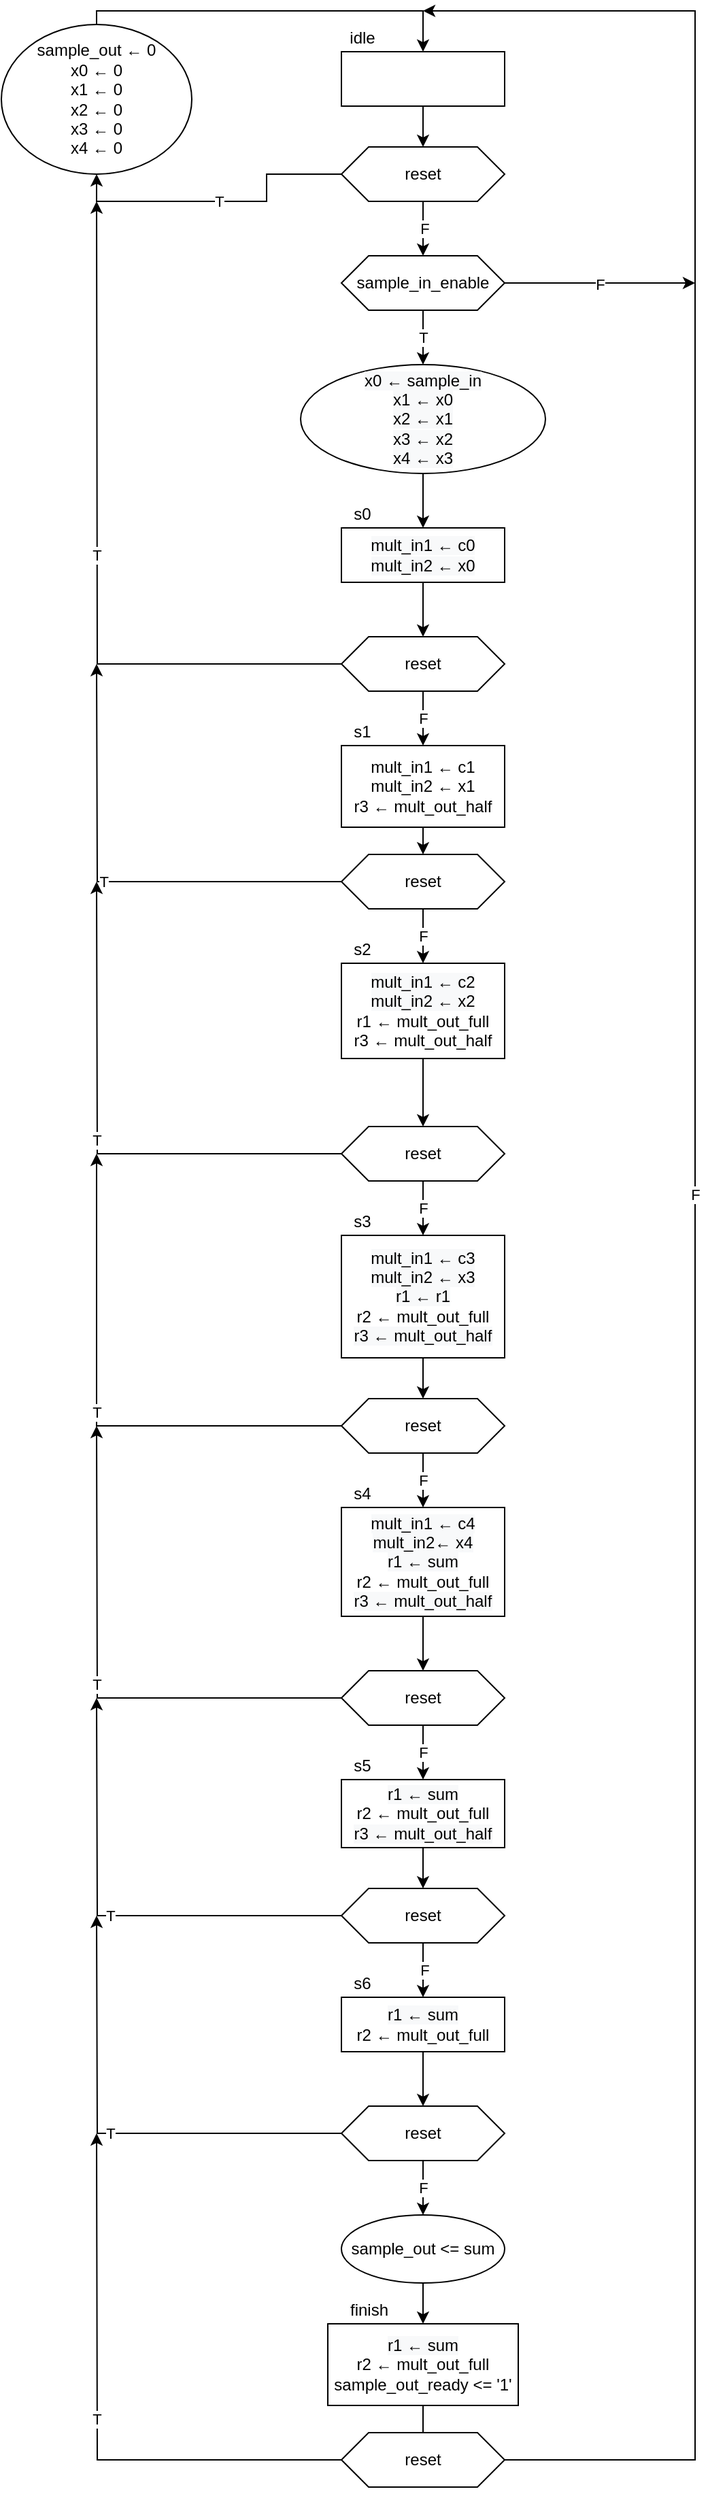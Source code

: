 <mxfile version="16.1.2" type="device"><diagram id="C5RBs43oDa-KdzZeNtuy" name="Page-1"><mxGraphModel dx="3716" dy="1217" grid="1" gridSize="10" guides="1" tooltips="1" connect="1" arrows="1" fold="1" page="1" pageScale="1" pageWidth="1654" pageHeight="1169" math="0" shadow="0"><root><mxCell id="WIyWlLk6GJQsqaUBKTNV-0"/><mxCell id="WIyWlLk6GJQsqaUBKTNV-1" parent="WIyWlLk6GJQsqaUBKTNV-0"/><mxCell id="pJY5-DwC3uZlJlkbY7Cq-50" style="edgeStyle=orthogonalEdgeStyle;rounded=0;orthogonalLoop=1;jettySize=auto;html=1;exitX=0.5;exitY=1;exitDx=0;exitDy=0;entryX=0.5;entryY=0;entryDx=0;entryDy=0;" edge="1" parent="WIyWlLk6GJQsqaUBKTNV-1" source="9WTobEG_m-w5HhCsHhog-1" target="tlkprm3KMDukkapEMZ9Q-0"><mxGeometry relative="1" as="geometry"/></mxCell><mxCell id="9WTobEG_m-w5HhCsHhog-1" value="" style="rounded=0;whiteSpace=wrap;html=1;" parent="WIyWlLk6GJQsqaUBKTNV-1" vertex="1"><mxGeometry x="80" y="50" width="120" height="40" as="geometry"/></mxCell><mxCell id="9WTobEG_m-w5HhCsHhog-2" value="idle" style="text;html=1;align=center;verticalAlign=middle;resizable=0;points=[];autosize=1;strokeColor=none;fillColor=none;" parent="WIyWlLk6GJQsqaUBKTNV-1" vertex="1"><mxGeometry x="80" y="30" width="30" height="20" as="geometry"/></mxCell><mxCell id="pJY5-DwC3uZlJlkbY7Cq-3" style="edgeStyle=orthogonalEdgeStyle;rounded=0;orthogonalLoop=1;jettySize=auto;html=1;exitX=0.5;exitY=1;exitDx=0;exitDy=0;entryX=0.5;entryY=0;entryDx=0;entryDy=0;" edge="1" parent="WIyWlLk6GJQsqaUBKTNV-1" source="9WTobEG_m-w5HhCsHhog-5" target="tlkprm3KMDukkapEMZ9Q-4"><mxGeometry relative="1" as="geometry"/></mxCell><mxCell id="9WTobEG_m-w5HhCsHhog-5" value="&lt;span style=&quot;color: rgb(0 , 0 , 0) ; font-family: &amp;#34;helvetica&amp;#34; ; font-size: 12px ; font-style: normal ; font-weight: 400 ; letter-spacing: normal ; text-align: center ; text-indent: 0px ; text-transform: none ; word-spacing: 0px ; background-color: rgb(248 , 249 , 250) ; display: inline ; float: none&quot;&gt;mult_in1 ←&amp;nbsp;c0&lt;/span&gt;&lt;br style=&quot;color: rgb(0 , 0 , 0) ; font-family: &amp;#34;helvetica&amp;#34; ; font-size: 12px ; font-style: normal ; font-weight: 400 ; letter-spacing: normal ; text-align: center ; text-indent: 0px ; text-transform: none ; word-spacing: 0px ; background-color: rgb(248 , 249 , 250)&quot;&gt;&lt;span style=&quot;color: rgb(0 , 0 , 0) ; font-family: &amp;#34;helvetica&amp;#34; ; font-size: 12px ; font-style: normal ; font-weight: 400 ; letter-spacing: normal ; text-align: center ; text-indent: 0px ; text-transform: none ; word-spacing: 0px ; background-color: rgb(248 , 249 , 250) ; display: inline ; float: none&quot;&gt;mult_in2 ←&amp;nbsp;x0&lt;/span&gt;" style="rounded=0;whiteSpace=wrap;html=1;" parent="WIyWlLk6GJQsqaUBKTNV-1" vertex="1"><mxGeometry x="80" y="400" width="120" height="40" as="geometry"/></mxCell><mxCell id="9WTobEG_m-w5HhCsHhog-6" value="s0" style="text;html=1;align=center;verticalAlign=middle;resizable=0;points=[];autosize=1;strokeColor=none;fillColor=none;" parent="WIyWlLk6GJQsqaUBKTNV-1" vertex="1"><mxGeometry x="80" y="380" width="30" height="20" as="geometry"/></mxCell><mxCell id="pJY5-DwC3uZlJlkbY7Cq-5" style="edgeStyle=orthogonalEdgeStyle;rounded=0;orthogonalLoop=1;jettySize=auto;html=1;exitX=0.5;exitY=1;exitDx=0;exitDy=0;entryX=0.5;entryY=0;entryDx=0;entryDy=0;" edge="1" parent="WIyWlLk6GJQsqaUBKTNV-1" source="9WTobEG_m-w5HhCsHhog-7" target="tlkprm3KMDukkapEMZ9Q-11"><mxGeometry relative="1" as="geometry"/></mxCell><mxCell id="9WTobEG_m-w5HhCsHhog-7" value="&lt;span&gt;mult_in1&amp;nbsp;&lt;/span&gt;&lt;span style=&quot;font-family: &amp;#34;helvetica&amp;#34;&quot;&gt;←&lt;/span&gt;&lt;span&gt;&amp;nbsp;c1&lt;/span&gt;&lt;br&gt;&lt;span&gt;mult_in2&amp;nbsp;&lt;/span&gt;&lt;span style=&quot;font-family: &amp;#34;helvetica&amp;#34;&quot;&gt;←&lt;/span&gt;&lt;span&gt;&amp;nbsp;x1&lt;br&gt;r3&amp;nbsp;&lt;/span&gt;&lt;span style=&quot;font-family: &amp;#34;helvetica&amp;#34;&quot;&gt;←&lt;/span&gt;&lt;span&gt;&amp;nbsp;mult_out_half&lt;br&gt;&lt;/span&gt;" style="rounded=0;whiteSpace=wrap;html=1;" parent="WIyWlLk6GJQsqaUBKTNV-1" vertex="1"><mxGeometry x="80" y="560" width="120" height="60" as="geometry"/></mxCell><mxCell id="9WTobEG_m-w5HhCsHhog-8" value="s1" style="text;html=1;align=center;verticalAlign=middle;resizable=0;points=[];autosize=1;strokeColor=none;fillColor=none;" parent="WIyWlLk6GJQsqaUBKTNV-1" vertex="1"><mxGeometry x="80" y="540" width="30" height="20" as="geometry"/></mxCell><mxCell id="pJY5-DwC3uZlJlkbY7Cq-6" style="edgeStyle=orthogonalEdgeStyle;rounded=0;orthogonalLoop=1;jettySize=auto;html=1;exitX=0.5;exitY=1;exitDx=0;exitDy=0;entryX=0.5;entryY=0;entryDx=0;entryDy=0;" edge="1" parent="WIyWlLk6GJQsqaUBKTNV-1" source="9WTobEG_m-w5HhCsHhog-9" target="tlkprm3KMDukkapEMZ9Q-14"><mxGeometry relative="1" as="geometry"/></mxCell><mxCell id="9WTobEG_m-w5HhCsHhog-9" value="&lt;span style=&quot;color: rgb(0 , 0 , 0) ; font-family: &amp;#34;helvetica&amp;#34; ; font-size: 12px ; font-style: normal ; font-weight: 400 ; letter-spacing: normal ; text-align: center ; text-indent: 0px ; text-transform: none ; word-spacing: 0px ; background-color: rgb(248 , 249 , 250) ; display: inline ; float: none&quot;&gt;mult_in1 ←&amp;nbsp;c2&lt;/span&gt;&lt;br style=&quot;color: rgb(0 , 0 , 0) ; font-family: &amp;#34;helvetica&amp;#34; ; font-size: 12px ; font-style: normal ; font-weight: 400 ; letter-spacing: normal ; text-align: center ; text-indent: 0px ; text-transform: none ; word-spacing: 0px ; background-color: rgb(248 , 249 , 250)&quot;&gt;&lt;span style=&quot;color: rgb(0 , 0 , 0) ; font-family: &amp;#34;helvetica&amp;#34; ; font-size: 12px ; font-style: normal ; font-weight: 400 ; letter-spacing: normal ; text-align: center ; text-indent: 0px ; text-transform: none ; word-spacing: 0px ; background-color: rgb(248 , 249 , 250) ; display: inline ; float: none&quot;&gt;mult_in2 ←&amp;nbsp;x2&lt;/span&gt;&lt;br&gt;r1&amp;nbsp;&lt;span style=&quot;font-family: &amp;#34;helvetica&amp;#34;&quot;&gt;←&lt;/span&gt;&amp;nbsp;mult_out_full&lt;br&gt;r3&amp;nbsp;&lt;span style=&quot;font-family: &amp;#34;helvetica&amp;#34;&quot;&gt;←&amp;nbsp;&lt;/span&gt;mult_out_half" style="rounded=0;whiteSpace=wrap;html=1;" parent="WIyWlLk6GJQsqaUBKTNV-1" vertex="1"><mxGeometry x="80" y="720" width="120" height="70" as="geometry"/></mxCell><mxCell id="9WTobEG_m-w5HhCsHhog-10" value="s2" style="text;html=1;align=center;verticalAlign=middle;resizable=0;points=[];autosize=1;strokeColor=none;fillColor=none;" parent="WIyWlLk6GJQsqaUBKTNV-1" vertex="1"><mxGeometry x="80" y="700" width="30" height="20" as="geometry"/></mxCell><mxCell id="9WTobEG_m-w5HhCsHhog-12" value="s3" style="text;html=1;align=center;verticalAlign=middle;resizable=0;points=[];autosize=1;strokeColor=none;fillColor=none;" parent="WIyWlLk6GJQsqaUBKTNV-1" vertex="1"><mxGeometry x="80" y="900" width="30" height="20" as="geometry"/></mxCell><mxCell id="9WTobEG_m-w5HhCsHhog-14" value="s4" style="text;html=1;align=center;verticalAlign=middle;resizable=0;points=[];autosize=1;strokeColor=none;fillColor=none;" parent="WIyWlLk6GJQsqaUBKTNV-1" vertex="1"><mxGeometry x="80" y="1100" width="30" height="20" as="geometry"/></mxCell><mxCell id="tlkprm3KMDukkapEMZ9Q-8" value="T" style="edgeStyle=orthogonalEdgeStyle;rounded=0;orthogonalLoop=1;jettySize=auto;html=1;exitX=0;exitY=0.5;exitDx=0;exitDy=0;entryX=0.5;entryY=1;entryDx=0;entryDy=0;" parent="WIyWlLk6GJQsqaUBKTNV-1" source="tlkprm3KMDukkapEMZ9Q-0" target="tlkprm3KMDukkapEMZ9Q-7" edge="1"><mxGeometry relative="1" as="geometry"/></mxCell><mxCell id="pJY5-DwC3uZlJlkbY7Cq-51" value="F" style="edgeStyle=orthogonalEdgeStyle;rounded=0;orthogonalLoop=1;jettySize=auto;html=1;exitX=0.5;exitY=1;exitDx=0;exitDy=0;" edge="1" parent="WIyWlLk6GJQsqaUBKTNV-1" source="tlkprm3KMDukkapEMZ9Q-0"><mxGeometry relative="1" as="geometry"><mxPoint x="140" y="200" as="targetPoint"/></mxGeometry></mxCell><mxCell id="tlkprm3KMDukkapEMZ9Q-0" value="reset" style="shape=hexagon;perimeter=hexagonPerimeter2;whiteSpace=wrap;html=1;fixedSize=1;rounded=0;" parent="WIyWlLk6GJQsqaUBKTNV-1" vertex="1"><mxGeometry x="80" y="120" width="120" height="40" as="geometry"/></mxCell><mxCell id="tlkprm3KMDukkapEMZ9Q-6" value="F" style="edgeStyle=orthogonalEdgeStyle;rounded=0;orthogonalLoop=1;jettySize=auto;html=1;exitX=0.5;exitY=1;exitDx=0;exitDy=0;entryX=0.5;entryY=0;entryDx=0;entryDy=0;" parent="WIyWlLk6GJQsqaUBKTNV-1" source="tlkprm3KMDukkapEMZ9Q-4" target="9WTobEG_m-w5HhCsHhog-7" edge="1"><mxGeometry relative="1" as="geometry"/></mxCell><mxCell id="tlkprm3KMDukkapEMZ9Q-10" value="T" style="edgeStyle=orthogonalEdgeStyle;rounded=0;orthogonalLoop=1;jettySize=auto;html=1;exitX=0;exitY=0.5;exitDx=0;exitDy=0;" parent="WIyWlLk6GJQsqaUBKTNV-1" source="tlkprm3KMDukkapEMZ9Q-4" edge="1"><mxGeometry relative="1" as="geometry"><mxPoint x="-100" y="160" as="targetPoint"/></mxGeometry></mxCell><mxCell id="tlkprm3KMDukkapEMZ9Q-4" value="reset" style="shape=hexagon;perimeter=hexagonPerimeter2;whiteSpace=wrap;html=1;fixedSize=1;rounded=0;" parent="WIyWlLk6GJQsqaUBKTNV-1" vertex="1"><mxGeometry x="80" y="480" width="120" height="40" as="geometry"/></mxCell><mxCell id="tlkprm3KMDukkapEMZ9Q-9" style="edgeStyle=orthogonalEdgeStyle;rounded=0;orthogonalLoop=1;jettySize=auto;html=1;exitX=0.5;exitY=0;exitDx=0;exitDy=0;entryX=0.5;entryY=0;entryDx=0;entryDy=0;" parent="WIyWlLk6GJQsqaUBKTNV-1" source="tlkprm3KMDukkapEMZ9Q-7" target="9WTobEG_m-w5HhCsHhog-1" edge="1"><mxGeometry relative="1" as="geometry"><mxPoint x="-90" y="80" as="targetPoint"/><Array as="points"><mxPoint x="-100" y="20"/><mxPoint x="140" y="20"/></Array></mxGeometry></mxCell><mxCell id="tlkprm3KMDukkapEMZ9Q-7" value="sample_out&amp;nbsp;&lt;span style=&quot;font-family: &amp;#34;helvetica&amp;#34;&quot;&gt;← 0&lt;/span&gt;&lt;br&gt;x0&amp;nbsp;&lt;span style=&quot;font-family: &amp;#34;helvetica&amp;#34;&quot;&gt;←&lt;/span&gt;&amp;nbsp;0&lt;br&gt;x1&amp;nbsp;&lt;span style=&quot;font-family: &amp;#34;helvetica&amp;#34;&quot;&gt;←&lt;/span&gt;&amp;nbsp;0&lt;br&gt;x2&amp;nbsp;&lt;span style=&quot;font-family: &amp;#34;helvetica&amp;#34;&quot;&gt;←&lt;/span&gt;&amp;nbsp;0&lt;br&gt;x3&amp;nbsp;&lt;span style=&quot;font-family: &amp;#34;helvetica&amp;#34;&quot;&gt;←&lt;/span&gt;&amp;nbsp;0&lt;br&gt;x4&amp;nbsp;&lt;span style=&quot;font-family: &amp;#34;helvetica&amp;#34;&quot;&gt;←&lt;/span&gt;&amp;nbsp;0" style="ellipse;whiteSpace=wrap;html=1;rounded=0;" parent="WIyWlLk6GJQsqaUBKTNV-1" vertex="1"><mxGeometry x="-170" y="30" width="140" height="110" as="geometry"/></mxCell><mxCell id="pJY5-DwC3uZlJlkbY7Cq-4" value="F" style="edgeStyle=orthogonalEdgeStyle;rounded=0;orthogonalLoop=1;jettySize=auto;html=1;exitX=0.5;exitY=1;exitDx=0;exitDy=0;entryX=0.5;entryY=0;entryDx=0;entryDy=0;" edge="1" parent="WIyWlLk6GJQsqaUBKTNV-1" source="tlkprm3KMDukkapEMZ9Q-11" target="9WTobEG_m-w5HhCsHhog-9"><mxGeometry relative="1" as="geometry"/></mxCell><mxCell id="pJY5-DwC3uZlJlkbY7Cq-56" value="T" style="edgeStyle=orthogonalEdgeStyle;rounded=0;orthogonalLoop=1;jettySize=auto;html=1;exitX=0;exitY=0.5;exitDx=0;exitDy=0;labelPosition=left;verticalLabelPosition=middle;align=right;verticalAlign=middle;" edge="1" parent="WIyWlLk6GJQsqaUBKTNV-1" source="tlkprm3KMDukkapEMZ9Q-11"><mxGeometry relative="1" as="geometry"><mxPoint x="-100" y="500" as="targetPoint"/></mxGeometry></mxCell><mxCell id="tlkprm3KMDukkapEMZ9Q-11" value="reset" style="shape=hexagon;perimeter=hexagonPerimeter2;whiteSpace=wrap;html=1;fixedSize=1;rounded=0;" parent="WIyWlLk6GJQsqaUBKTNV-1" vertex="1"><mxGeometry x="80" y="640" width="120" height="40" as="geometry"/></mxCell><mxCell id="pJY5-DwC3uZlJlkbY7Cq-8" value="F" style="edgeStyle=orthogonalEdgeStyle;rounded=0;orthogonalLoop=1;jettySize=auto;html=1;exitX=0.5;exitY=1;exitDx=0;exitDy=0;entryX=0.5;entryY=0;entryDx=0;entryDy=0;" edge="1" parent="WIyWlLk6GJQsqaUBKTNV-1" source="tlkprm3KMDukkapEMZ9Q-14" target="pJY5-DwC3uZlJlkbY7Cq-7"><mxGeometry relative="1" as="geometry"/></mxCell><mxCell id="pJY5-DwC3uZlJlkbY7Cq-57" value="T" style="edgeStyle=orthogonalEdgeStyle;rounded=0;orthogonalLoop=1;jettySize=auto;html=1;exitX=0;exitY=0.5;exitDx=0;exitDy=0;" edge="1" parent="WIyWlLk6GJQsqaUBKTNV-1" source="tlkprm3KMDukkapEMZ9Q-14"><mxGeometry relative="1" as="geometry"><mxPoint x="-100" y="660" as="targetPoint"/></mxGeometry></mxCell><mxCell id="tlkprm3KMDukkapEMZ9Q-14" value="reset" style="shape=hexagon;perimeter=hexagonPerimeter2;whiteSpace=wrap;html=1;fixedSize=1;rounded=0;" parent="WIyWlLk6GJQsqaUBKTNV-1" vertex="1"><mxGeometry x="80" y="840" width="120" height="40" as="geometry"/></mxCell><mxCell id="pJY5-DwC3uZlJlkbY7Cq-11" style="edgeStyle=orthogonalEdgeStyle;rounded=0;orthogonalLoop=1;jettySize=auto;html=1;exitX=0.5;exitY=1;exitDx=0;exitDy=0;entryX=0.5;entryY=0;entryDx=0;entryDy=0;" edge="1" parent="WIyWlLk6GJQsqaUBKTNV-1" source="pJY5-DwC3uZlJlkbY7Cq-7" target="pJY5-DwC3uZlJlkbY7Cq-9"><mxGeometry relative="1" as="geometry"/></mxCell><mxCell id="pJY5-DwC3uZlJlkbY7Cq-7" value="&lt;span style=&quot;color: rgb(0 , 0 , 0) ; font-size: 12px ; font-style: normal ; font-weight: 400 ; letter-spacing: normal ; text-align: center ; text-indent: 0px ; text-transform: none ; word-spacing: 0px ; font-family: &amp;#34;helvetica&amp;#34; ; background-color: rgb(248 , 249 , 250) ; display: inline ; float: none&quot;&gt;mult_in1 ←&amp;nbsp;c3&lt;/span&gt;&lt;br style=&quot;color: rgb(0 , 0 , 0) ; font-size: 12px ; font-style: normal ; font-weight: 400 ; letter-spacing: normal ; text-align: center ; text-indent: 0px ; text-transform: none ; word-spacing: 0px ; font-family: &amp;#34;helvetica&amp;#34; ; background-color: rgb(248 , 249 , 250)&quot;&gt;&lt;span style=&quot;color: rgb(0 , 0 , 0) ; font-size: 12px ; font-style: normal ; font-weight: 400 ; letter-spacing: normal ; text-align: center ; text-indent: 0px ; text-transform: none ; word-spacing: 0px ; font-family: &amp;#34;helvetica&amp;#34; ; background-color: rgb(248 , 249 , 250) ; display: inline ; float: none&quot;&gt;mult_in2 ←&amp;nbsp;x3&lt;/span&gt;&lt;br style=&quot;color: rgb(0 , 0 , 0) ; font-family: &amp;#34;helvetica&amp;#34; ; font-size: 12px ; font-style: normal ; font-weight: 400 ; letter-spacing: normal ; text-align: center ; text-indent: 0px ; text-transform: none ; word-spacing: 0px ; background-color: rgb(248 , 249 , 250)&quot;&gt;&lt;span style=&quot;color: rgb(0 , 0 , 0) ; font-family: &amp;#34;helvetica&amp;#34; ; font-size: 12px ; font-style: normal ; font-weight: 400 ; letter-spacing: normal ; text-align: center ; text-indent: 0px ; text-transform: none ; word-spacing: 0px ; background-color: rgb(248 , 249 , 250) ; display: inline ; float: none&quot;&gt;r1 ←&amp;nbsp;r1&lt;br&gt;&lt;/span&gt;r2&amp;nbsp;&lt;span style=&quot;font-family: &amp;#34;helvetica&amp;#34;&quot;&gt;←&lt;/span&gt;&amp;nbsp;&lt;span style=&quot;font-family: &amp;#34;helvetica&amp;#34;&quot;&gt;mult_out_full&lt;/span&gt;&lt;br style=&quot;color: rgb(0 , 0 , 0) ; font-family: &amp;#34;helvetica&amp;#34; ; font-size: 12px ; font-style: normal ; font-weight: 400 ; letter-spacing: normal ; text-align: center ; text-indent: 0px ; text-transform: none ; word-spacing: 0px ; background-color: rgb(248 , 249 , 250)&quot;&gt;&lt;span style=&quot;color: rgb(0 , 0 , 0) ; font-family: &amp;#34;helvetica&amp;#34; ; font-size: 12px ; font-style: normal ; font-weight: 400 ; letter-spacing: normal ; text-align: center ; text-indent: 0px ; text-transform: none ; word-spacing: 0px ; background-color: rgb(248 , 249 , 250) ; display: inline ; float: none&quot;&gt;r3 ←&amp;nbsp;mult_out_half&lt;/span&gt;" style="rounded=0;whiteSpace=wrap;html=1;" vertex="1" parent="WIyWlLk6GJQsqaUBKTNV-1"><mxGeometry x="80" y="920" width="120" height="90" as="geometry"/></mxCell><mxCell id="pJY5-DwC3uZlJlkbY7Cq-10" value="T" style="edgeStyle=orthogonalEdgeStyle;rounded=0;orthogonalLoop=1;jettySize=auto;html=1;exitX=0;exitY=0.5;exitDx=0;exitDy=0;" edge="1" parent="WIyWlLk6GJQsqaUBKTNV-1" source="pJY5-DwC3uZlJlkbY7Cq-9"><mxGeometry relative="1" as="geometry"><mxPoint x="-100" y="860" as="targetPoint"/><Array as="points"><mxPoint x="-100" y="1060"/></Array></mxGeometry></mxCell><mxCell id="pJY5-DwC3uZlJlkbY7Cq-14" value="F" style="edgeStyle=orthogonalEdgeStyle;rounded=0;orthogonalLoop=1;jettySize=auto;html=1;exitX=0.5;exitY=1;exitDx=0;exitDy=0;entryX=0.5;entryY=0;entryDx=0;entryDy=0;" edge="1" parent="WIyWlLk6GJQsqaUBKTNV-1" source="pJY5-DwC3uZlJlkbY7Cq-9" target="pJY5-DwC3uZlJlkbY7Cq-13"><mxGeometry relative="1" as="geometry"/></mxCell><mxCell id="pJY5-DwC3uZlJlkbY7Cq-9" value="reset" style="shape=hexagon;perimeter=hexagonPerimeter2;whiteSpace=wrap;html=1;fixedSize=1;rounded=0;" vertex="1" parent="WIyWlLk6GJQsqaUBKTNV-1"><mxGeometry x="80" y="1040" width="120" height="40" as="geometry"/></mxCell><mxCell id="pJY5-DwC3uZlJlkbY7Cq-15" style="edgeStyle=orthogonalEdgeStyle;rounded=0;orthogonalLoop=1;jettySize=auto;html=1;exitX=0.5;exitY=1;exitDx=0;exitDy=0;" edge="1" parent="WIyWlLk6GJQsqaUBKTNV-1" source="pJY5-DwC3uZlJlkbY7Cq-13"><mxGeometry relative="1" as="geometry"><mxPoint x="140" y="1240" as="targetPoint"/></mxGeometry></mxCell><mxCell id="pJY5-DwC3uZlJlkbY7Cq-13" value="&lt;span style=&quot;color: rgb(0 , 0 , 0) ; font-size: 12px ; font-style: normal ; font-weight: 400 ; letter-spacing: normal ; text-align: center ; text-indent: 0px ; text-transform: none ; word-spacing: 0px ; font-family: &amp;#34;helvetica&amp;#34; ; background-color: rgb(248 , 249 , 250) ; display: inline ; float: none&quot;&gt;mult_in1 ←&amp;nbsp;c4&lt;/span&gt;&lt;br style=&quot;color: rgb(0 , 0 , 0) ; font-size: 12px ; font-style: normal ; font-weight: 400 ; letter-spacing: normal ; text-align: center ; text-indent: 0px ; text-transform: none ; word-spacing: 0px ; font-family: &amp;#34;helvetica&amp;#34; ; background-color: rgb(248 , 249 , 250)&quot;&gt;&lt;span style=&quot;color: rgb(0 , 0 , 0) ; font-size: 12px ; font-style: normal ; font-weight: 400 ; letter-spacing: normal ; text-align: center ; text-indent: 0px ; text-transform: none ; word-spacing: 0px ; font-family: &amp;#34;helvetica&amp;#34; ; background-color: rgb(248 , 249 , 250) ; display: inline ; float: none&quot;&gt;mult_in2← x4&lt;/span&gt;&lt;br style=&quot;color: rgb(0 , 0 , 0) ; font-family: &amp;#34;helvetica&amp;#34; ; font-size: 12px ; font-style: normal ; font-weight: 400 ; letter-spacing: normal ; text-align: center ; text-indent: 0px ; text-transform: none ; word-spacing: 0px ; background-color: rgb(248 , 249 , 250)&quot;&gt;&lt;span style=&quot;color: rgb(0 , 0 , 0) ; font-family: &amp;#34;helvetica&amp;#34; ; font-size: 12px ; font-style: normal ; font-weight: 400 ; letter-spacing: normal ; text-align: center ; text-indent: 0px ; text-transform: none ; word-spacing: 0px ; background-color: rgb(248 , 249 , 250) ; display: inline ; float: none&quot;&gt;r1 ←&amp;nbsp;sum&lt;br&gt;&lt;/span&gt;r2&amp;nbsp;&lt;span style=&quot;font-family: &amp;#34;helvetica&amp;#34;&quot;&gt;←&lt;/span&gt;&amp;nbsp;&lt;span style=&quot;font-family: &amp;#34;helvetica&amp;#34;&quot;&gt;mult_out_full&lt;/span&gt;&lt;br style=&quot;color: rgb(0 , 0 , 0) ; font-family: &amp;#34;helvetica&amp;#34; ; font-size: 12px ; font-style: normal ; font-weight: 400 ; letter-spacing: normal ; text-align: center ; text-indent: 0px ; text-transform: none ; word-spacing: 0px ; background-color: rgb(248 , 249 , 250)&quot;&gt;&lt;span style=&quot;color: rgb(0 , 0 , 0) ; font-family: &amp;#34;helvetica&amp;#34; ; font-size: 12px ; font-style: normal ; font-weight: 400 ; letter-spacing: normal ; text-align: center ; text-indent: 0px ; text-transform: none ; word-spacing: 0px ; background-color: rgb(248 , 249 , 250) ; display: inline ; float: none&quot;&gt;r3 ←&amp;nbsp;mult_out_half&lt;/span&gt;" style="rounded=0;whiteSpace=wrap;html=1;" vertex="1" parent="WIyWlLk6GJQsqaUBKTNV-1"><mxGeometry x="80" y="1120" width="120" height="80" as="geometry"/></mxCell><mxCell id="pJY5-DwC3uZlJlkbY7Cq-17" value="T" style="edgeStyle=orthogonalEdgeStyle;rounded=0;orthogonalLoop=1;jettySize=auto;html=1;exitX=0;exitY=0.5;exitDx=0;exitDy=0;" edge="1" parent="WIyWlLk6GJQsqaUBKTNV-1" source="pJY5-DwC3uZlJlkbY7Cq-16"><mxGeometry relative="1" as="geometry"><mxPoint x="-100" y="1060" as="targetPoint"/></mxGeometry></mxCell><mxCell id="pJY5-DwC3uZlJlkbY7Cq-20" value="F" style="edgeStyle=orthogonalEdgeStyle;rounded=0;orthogonalLoop=1;jettySize=auto;html=1;" edge="1" parent="WIyWlLk6GJQsqaUBKTNV-1" source="pJY5-DwC3uZlJlkbY7Cq-16" target="pJY5-DwC3uZlJlkbY7Cq-19"><mxGeometry relative="1" as="geometry"/></mxCell><mxCell id="pJY5-DwC3uZlJlkbY7Cq-16" value="reset" style="shape=hexagon;perimeter=hexagonPerimeter2;whiteSpace=wrap;html=1;fixedSize=1;rounded=0;" vertex="1" parent="WIyWlLk6GJQsqaUBKTNV-1"><mxGeometry x="80" y="1240" width="120" height="40" as="geometry"/></mxCell><mxCell id="pJY5-DwC3uZlJlkbY7Cq-18" value="s5" style="text;html=1;align=center;verticalAlign=middle;resizable=0;points=[];autosize=1;strokeColor=none;fillColor=none;" vertex="1" parent="WIyWlLk6GJQsqaUBKTNV-1"><mxGeometry x="80" y="1300" width="30" height="20" as="geometry"/></mxCell><mxCell id="pJY5-DwC3uZlJlkbY7Cq-22" style="edgeStyle=orthogonalEdgeStyle;rounded=0;orthogonalLoop=1;jettySize=auto;html=1;exitX=0.5;exitY=1;exitDx=0;exitDy=0;entryX=0.5;entryY=0;entryDx=0;entryDy=0;" edge="1" parent="WIyWlLk6GJQsqaUBKTNV-1" source="pJY5-DwC3uZlJlkbY7Cq-19" target="pJY5-DwC3uZlJlkbY7Cq-21"><mxGeometry relative="1" as="geometry"/></mxCell><mxCell id="pJY5-DwC3uZlJlkbY7Cq-19" value="&lt;span style=&quot;color: rgb(0 , 0 , 0) ; font-family: &amp;#34;helvetica&amp;#34; ; font-size: 12px ; font-style: normal ; font-weight: 400 ; letter-spacing: normal ; text-align: center ; text-indent: 0px ; text-transform: none ; word-spacing: 0px ; background-color: rgb(248 , 249 , 250) ; display: inline ; float: none&quot;&gt;r1 ←&amp;nbsp;sum&lt;br&gt;&lt;/span&gt;r2&amp;nbsp;&lt;span style=&quot;font-family: &amp;#34;helvetica&amp;#34;&quot;&gt;←&lt;/span&gt;&amp;nbsp;&lt;span style=&quot;font-family: &amp;#34;helvetica&amp;#34;&quot;&gt;mult_out_full&lt;/span&gt;&lt;br style=&quot;color: rgb(0 , 0 , 0) ; font-family: &amp;#34;helvetica&amp;#34; ; font-size: 12px ; font-style: normal ; font-weight: 400 ; letter-spacing: normal ; text-align: center ; text-indent: 0px ; text-transform: none ; word-spacing: 0px ; background-color: rgb(248 , 249 , 250)&quot;&gt;&lt;span style=&quot;color: rgb(0 , 0 , 0) ; font-family: &amp;#34;helvetica&amp;#34; ; font-size: 12px ; font-style: normal ; font-weight: 400 ; letter-spacing: normal ; text-align: center ; text-indent: 0px ; text-transform: none ; word-spacing: 0px ; background-color: rgb(248 , 249 , 250) ; display: inline ; float: none&quot;&gt;r3 ←&amp;nbsp;mult_out_half&lt;/span&gt;" style="rounded=0;whiteSpace=wrap;html=1;" vertex="1" parent="WIyWlLk6GJQsqaUBKTNV-1"><mxGeometry x="80" y="1320" width="120" height="50" as="geometry"/></mxCell><mxCell id="pJY5-DwC3uZlJlkbY7Cq-23" value="T" style="edgeStyle=orthogonalEdgeStyle;rounded=0;orthogonalLoop=1;jettySize=auto;html=1;exitX=0;exitY=0.5;exitDx=0;exitDy=0;" edge="1" parent="WIyWlLk6GJQsqaUBKTNV-1" source="pJY5-DwC3uZlJlkbY7Cq-21"><mxGeometry relative="1" as="geometry"><mxPoint x="-100" y="1260" as="targetPoint"/></mxGeometry></mxCell><mxCell id="pJY5-DwC3uZlJlkbY7Cq-24" value="F" style="edgeStyle=orthogonalEdgeStyle;rounded=0;orthogonalLoop=1;jettySize=auto;html=1;exitX=0.5;exitY=1;exitDx=0;exitDy=0;" edge="1" parent="WIyWlLk6GJQsqaUBKTNV-1" source="pJY5-DwC3uZlJlkbY7Cq-21"><mxGeometry relative="1" as="geometry"><mxPoint x="140" y="1480" as="targetPoint"/></mxGeometry></mxCell><mxCell id="pJY5-DwC3uZlJlkbY7Cq-21" value="reset" style="shape=hexagon;perimeter=hexagonPerimeter2;whiteSpace=wrap;html=1;fixedSize=1;rounded=0;" vertex="1" parent="WIyWlLk6GJQsqaUBKTNV-1"><mxGeometry x="80" y="1400" width="120" height="40" as="geometry"/></mxCell><mxCell id="pJY5-DwC3uZlJlkbY7Cq-25" value="s6" style="text;html=1;align=center;verticalAlign=middle;resizable=0;points=[];autosize=1;strokeColor=none;fillColor=none;" vertex="1" parent="WIyWlLk6GJQsqaUBKTNV-1"><mxGeometry x="80" y="1460" width="30" height="20" as="geometry"/></mxCell><mxCell id="pJY5-DwC3uZlJlkbY7Cq-28" style="edgeStyle=orthogonalEdgeStyle;rounded=0;orthogonalLoop=1;jettySize=auto;html=1;exitX=0.5;exitY=1;exitDx=0;exitDy=0;entryX=0.5;entryY=0;entryDx=0;entryDy=0;" edge="1" parent="WIyWlLk6GJQsqaUBKTNV-1" source="pJY5-DwC3uZlJlkbY7Cq-26" target="pJY5-DwC3uZlJlkbY7Cq-27"><mxGeometry relative="1" as="geometry"/></mxCell><mxCell id="pJY5-DwC3uZlJlkbY7Cq-26" value="&lt;span style=&quot;color: rgb(0 , 0 , 0) ; font-family: &amp;#34;helvetica&amp;#34; ; font-size: 12px ; font-style: normal ; font-weight: 400 ; letter-spacing: normal ; text-align: center ; text-indent: 0px ; text-transform: none ; word-spacing: 0px ; background-color: rgb(248 , 249 , 250) ; display: inline ; float: none&quot;&gt;r1 ←&amp;nbsp;sum&lt;br&gt;&lt;/span&gt;r2&amp;nbsp;&lt;span style=&quot;font-family: &amp;#34;helvetica&amp;#34;&quot;&gt;←&lt;/span&gt;&amp;nbsp;&lt;span style=&quot;font-family: &amp;#34;helvetica&amp;#34;&quot;&gt;mult_out_full&lt;/span&gt;" style="rounded=0;whiteSpace=wrap;html=1;" vertex="1" parent="WIyWlLk6GJQsqaUBKTNV-1"><mxGeometry x="80" y="1480" width="120" height="40" as="geometry"/></mxCell><mxCell id="pJY5-DwC3uZlJlkbY7Cq-32" value="F" style="edgeStyle=orthogonalEdgeStyle;rounded=0;orthogonalLoop=1;jettySize=auto;html=1;" edge="1" parent="WIyWlLk6GJQsqaUBKTNV-1" source="pJY5-DwC3uZlJlkbY7Cq-27" target="pJY5-DwC3uZlJlkbY7Cq-31"><mxGeometry relative="1" as="geometry"/></mxCell><mxCell id="pJY5-DwC3uZlJlkbY7Cq-36" value="T" style="edgeStyle=orthogonalEdgeStyle;rounded=0;orthogonalLoop=1;jettySize=auto;html=1;exitX=0;exitY=0.5;exitDx=0;exitDy=0;" edge="1" parent="WIyWlLk6GJQsqaUBKTNV-1" source="pJY5-DwC3uZlJlkbY7Cq-27"><mxGeometry relative="1" as="geometry"><mxPoint x="-100" y="1420" as="targetPoint"/></mxGeometry></mxCell><mxCell id="pJY5-DwC3uZlJlkbY7Cq-27" value="reset" style="shape=hexagon;perimeter=hexagonPerimeter2;whiteSpace=wrap;html=1;fixedSize=1;rounded=0;" vertex="1" parent="WIyWlLk6GJQsqaUBKTNV-1"><mxGeometry x="80" y="1560" width="120" height="40" as="geometry"/></mxCell><mxCell id="pJY5-DwC3uZlJlkbY7Cq-34" style="edgeStyle=orthogonalEdgeStyle;rounded=0;orthogonalLoop=1;jettySize=auto;html=1;exitX=0.5;exitY=1;exitDx=0;exitDy=0;startArrow=none;" edge="1" parent="WIyWlLk6GJQsqaUBKTNV-1" source="pJY5-DwC3uZlJlkbY7Cq-35"><mxGeometry relative="1" as="geometry"><mxPoint x="140" y="1820" as="targetPoint"/></mxGeometry></mxCell><mxCell id="pJY5-DwC3uZlJlkbY7Cq-29" value="&lt;span style=&quot;color: rgb(0 , 0 , 0) ; font-family: &amp;#34;helvetica&amp;#34; ; font-size: 12px ; font-style: normal ; font-weight: 400 ; letter-spacing: normal ; text-align: center ; text-indent: 0px ; text-transform: none ; word-spacing: 0px ; background-color: rgb(248 , 249 , 250) ; display: inline ; float: none&quot;&gt;r1 ←&amp;nbsp;sum&lt;br&gt;&lt;/span&gt;r2&amp;nbsp;&lt;span style=&quot;font-family: &amp;#34;helvetica&amp;#34;&quot;&gt;←&lt;/span&gt;&amp;nbsp;&lt;span style=&quot;font-family: &amp;#34;helvetica&amp;#34;&quot;&gt;mult_out_full&lt;br&gt;sample_out_ready &amp;lt;= '1'&lt;br&gt;&lt;/span&gt;" style="rounded=0;whiteSpace=wrap;html=1;" vertex="1" parent="WIyWlLk6GJQsqaUBKTNV-1"><mxGeometry x="70" y="1720" width="140" height="60" as="geometry"/></mxCell><mxCell id="pJY5-DwC3uZlJlkbY7Cq-30" value="finish" style="text;html=1;align=center;verticalAlign=middle;resizable=0;points=[];autosize=1;strokeColor=none;fillColor=none;" vertex="1" parent="WIyWlLk6GJQsqaUBKTNV-1"><mxGeometry x="80" y="1700" width="40" height="20" as="geometry"/></mxCell><mxCell id="pJY5-DwC3uZlJlkbY7Cq-33" style="edgeStyle=orthogonalEdgeStyle;rounded=0;orthogonalLoop=1;jettySize=auto;html=1;exitX=0.5;exitY=1;exitDx=0;exitDy=0;entryX=0.5;entryY=0;entryDx=0;entryDy=0;" edge="1" parent="WIyWlLk6GJQsqaUBKTNV-1" source="pJY5-DwC3uZlJlkbY7Cq-31" target="pJY5-DwC3uZlJlkbY7Cq-29"><mxGeometry relative="1" as="geometry"/></mxCell><mxCell id="pJY5-DwC3uZlJlkbY7Cq-31" value="sample_out &amp;lt;= sum" style="ellipse;whiteSpace=wrap;html=1;rounded=0;" vertex="1" parent="WIyWlLk6GJQsqaUBKTNV-1"><mxGeometry x="80" y="1640" width="120" height="50" as="geometry"/></mxCell><mxCell id="pJY5-DwC3uZlJlkbY7Cq-38" value="T" style="edgeStyle=orthogonalEdgeStyle;rounded=0;orthogonalLoop=1;jettySize=auto;html=1;exitX=0;exitY=0.5;exitDx=0;exitDy=0;" edge="1" parent="WIyWlLk6GJQsqaUBKTNV-1" source="pJY5-DwC3uZlJlkbY7Cq-35"><mxGeometry relative="1" as="geometry"><mxPoint x="-100" y="1580" as="targetPoint"/></mxGeometry></mxCell><mxCell id="pJY5-DwC3uZlJlkbY7Cq-44" value="F" style="edgeStyle=orthogonalEdgeStyle;rounded=0;orthogonalLoop=1;jettySize=auto;html=1;exitX=1;exitY=0.5;exitDx=0;exitDy=0;" edge="1" parent="WIyWlLk6GJQsqaUBKTNV-1" source="pJY5-DwC3uZlJlkbY7Cq-35"><mxGeometry relative="1" as="geometry"><mxPoint x="140" y="20" as="targetPoint"/><Array as="points"><mxPoint x="340" y="1760"/><mxPoint x="340" y="20"/><mxPoint x="220" y="20"/></Array></mxGeometry></mxCell><mxCell id="pJY5-DwC3uZlJlkbY7Cq-55" style="edgeStyle=orthogonalEdgeStyle;rounded=0;orthogonalLoop=1;jettySize=auto;html=1;exitX=0.5;exitY=1;exitDx=0;exitDy=0;entryX=0.5;entryY=0;entryDx=0;entryDy=0;" edge="1" parent="WIyWlLk6GJQsqaUBKTNV-1" source="pJY5-DwC3uZlJlkbY7Cq-49" target="9WTobEG_m-w5HhCsHhog-5"><mxGeometry relative="1" as="geometry"/></mxCell><mxCell id="pJY5-DwC3uZlJlkbY7Cq-49" value="&#10;&#10;&lt;span style=&quot;color: rgb(0, 0, 0); font-family: helvetica; font-size: 12px; font-style: normal; font-weight: 400; letter-spacing: normal; text-align: center; text-indent: 0px; text-transform: none; word-spacing: 0px; background-color: rgb(248, 249, 250); display: inline; float: none;&quot;&gt;x0&amp;nbsp;← sample_in&lt;/span&gt;&lt;br style=&quot;color: rgb(0, 0, 0); font-family: helvetica; font-size: 12px; font-style: normal; font-weight: 400; letter-spacing: normal; text-align: center; text-indent: 0px; text-transform: none; word-spacing: 0px; background-color: rgb(248, 249, 250);&quot;&gt;&lt;span style=&quot;color: rgb(0, 0, 0); font-family: helvetica; font-size: 12px; font-style: normal; font-weight: 400; letter-spacing: normal; text-align: center; text-indent: 0px; text-transform: none; word-spacing: 0px; background-color: rgb(248, 249, 250); display: inline; float: none;&quot;&gt;x1&amp;nbsp;← x0&lt;/span&gt;&lt;br style=&quot;color: rgb(0, 0, 0); font-family: helvetica; font-size: 12px; font-style: normal; font-weight: 400; letter-spacing: normal; text-align: center; text-indent: 0px; text-transform: none; word-spacing: 0px; background-color: rgb(248, 249, 250);&quot;&gt;&lt;span style=&quot;color: rgb(0, 0, 0); font-family: helvetica; font-size: 12px; font-style: normal; font-weight: 400; letter-spacing: normal; text-align: center; text-indent: 0px; text-transform: none; word-spacing: 0px; background-color: rgb(248, 249, 250); display: inline; float: none;&quot;&gt;x2&amp;nbsp;← x1&lt;/span&gt;&lt;br style=&quot;color: rgb(0, 0, 0); font-family: helvetica; font-size: 12px; font-style: normal; font-weight: 400; letter-spacing: normal; text-align: center; text-indent: 0px; text-transform: none; word-spacing: 0px; background-color: rgb(248, 249, 250);&quot;&gt;&lt;span style=&quot;color: rgb(0, 0, 0); font-family: helvetica; font-size: 12px; font-style: normal; font-weight: 400; letter-spacing: normal; text-align: center; text-indent: 0px; text-transform: none; word-spacing: 0px; background-color: rgb(248, 249, 250); display: inline; float: none;&quot;&gt;x3&amp;nbsp;← x2&lt;/span&gt;&lt;br style=&quot;color: rgb(0, 0, 0); font-family: helvetica; font-size: 12px; font-style: normal; font-weight: 400; letter-spacing: normal; text-align: center; text-indent: 0px; text-transform: none; word-spacing: 0px; background-color: rgb(248, 249, 250);&quot;&gt;&lt;span style=&quot;color: rgb(0, 0, 0); font-family: helvetica; font-size: 12px; font-style: normal; font-weight: 400; letter-spacing: normal; text-align: center; text-indent: 0px; text-transform: none; word-spacing: 0px; background-color: rgb(248, 249, 250); display: inline; float: none;&quot;&gt;x4&amp;nbsp;← x3&lt;/span&gt;&#10;&#10;" style="ellipse;whiteSpace=wrap;html=1;rounded=0;" vertex="1" parent="WIyWlLk6GJQsqaUBKTNV-1"><mxGeometry x="50" y="280" width="180" height="80" as="geometry"/></mxCell><mxCell id="pJY5-DwC3uZlJlkbY7Cq-53" value="T" style="edgeStyle=orthogonalEdgeStyle;rounded=0;orthogonalLoop=1;jettySize=auto;html=1;exitX=0.5;exitY=1;exitDx=0;exitDy=0;entryX=0.5;entryY=0;entryDx=0;entryDy=0;" edge="1" parent="WIyWlLk6GJQsqaUBKTNV-1" source="pJY5-DwC3uZlJlkbY7Cq-52" target="pJY5-DwC3uZlJlkbY7Cq-49"><mxGeometry relative="1" as="geometry"/></mxCell><mxCell id="pJY5-DwC3uZlJlkbY7Cq-54" value="F" style="edgeStyle=orthogonalEdgeStyle;rounded=0;orthogonalLoop=1;jettySize=auto;html=1;exitX=1;exitY=0.5;exitDx=0;exitDy=0;" edge="1" parent="WIyWlLk6GJQsqaUBKTNV-1" source="pJY5-DwC3uZlJlkbY7Cq-52"><mxGeometry relative="1" as="geometry"><mxPoint x="340" y="220" as="targetPoint"/></mxGeometry></mxCell><mxCell id="pJY5-DwC3uZlJlkbY7Cq-52" value="sample_in_enable" style="shape=hexagon;perimeter=hexagonPerimeter2;whiteSpace=wrap;html=1;fixedSize=1;rounded=0;" vertex="1" parent="WIyWlLk6GJQsqaUBKTNV-1"><mxGeometry x="80" y="200" width="120" height="40" as="geometry"/></mxCell><mxCell id="pJY5-DwC3uZlJlkbY7Cq-35" value="reset" style="shape=hexagon;perimeter=hexagonPerimeter2;whiteSpace=wrap;html=1;fixedSize=1;rounded=0;" vertex="1" parent="WIyWlLk6GJQsqaUBKTNV-1"><mxGeometry x="80" y="1800" width="120" height="40" as="geometry"/></mxCell><mxCell id="pJY5-DwC3uZlJlkbY7Cq-58" value="" style="edgeStyle=orthogonalEdgeStyle;rounded=0;orthogonalLoop=1;jettySize=auto;html=1;exitX=0.5;exitY=1;exitDx=0;exitDy=0;endArrow=none;" edge="1" parent="WIyWlLk6GJQsqaUBKTNV-1" source="pJY5-DwC3uZlJlkbY7Cq-29" target="pJY5-DwC3uZlJlkbY7Cq-35"><mxGeometry relative="1" as="geometry"><mxPoint x="140" y="1820" as="targetPoint"/><mxPoint x="140" y="1780" as="sourcePoint"/></mxGeometry></mxCell></root></mxGraphModel></diagram></mxfile>